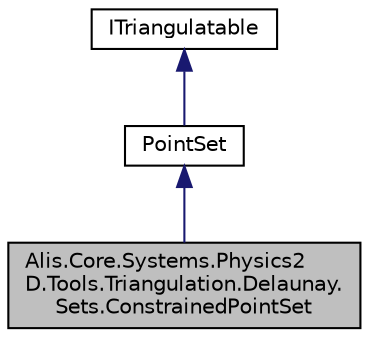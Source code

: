 digraph "Alis.Core.Systems.Physics2D.Tools.Triangulation.Delaunay.Sets.ConstrainedPointSet"
{
 // LATEX_PDF_SIZE
  edge [fontname="Helvetica",fontsize="10",labelfontname="Helvetica",labelfontsize="10"];
  node [fontname="Helvetica",fontsize="10",shape=record];
  Node1 [label="Alis.Core.Systems.Physics2\lD.Tools.Triangulation.Delaunay.\lSets.ConstrainedPointSet",height=0.2,width=0.4,color="black", fillcolor="grey75", style="filled", fontcolor="black",tooltip="The constrained point set class"];
  Node2 -> Node1 [dir="back",color="midnightblue",fontsize="10",style="solid",fontname="Helvetica"];
  Node2 [label="PointSet",height=0.2,width=0.4,color="black", fillcolor="white", style="filled",URL="$class_alis_1_1_core_1_1_systems_1_1_physics2_d_1_1_tools_1_1_triangulation_1_1_delaunay_1_1_sets_1_1_point_set.html",tooltip="The point set class"];
  Node3 -> Node2 [dir="back",color="midnightblue",fontsize="10",style="solid",fontname="Helvetica"];
  Node3 [label="ITriangulatable",height=0.2,width=0.4,color="black", fillcolor="white", style="filled",URL="$interface_alis_1_1_core_1_1_systems_1_1_physics2_d_1_1_tools_1_1_triangulation_1_1_delaunay_1_1_i_triangulatable.html",tooltip="The triangulatable interface"];
}
